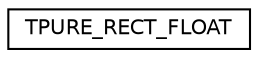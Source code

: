 digraph "Graphical Class Hierarchy"
{
 // LATEX_PDF_SIZE
  edge [fontname="Helvetica",fontsize="10",labelfontname="Helvetica",labelfontsize="10"];
  node [fontname="Helvetica",fontsize="10",shape=record];
  rankdir="LR";
  Node0 [label="TPURE_RECT_FLOAT",height=0.2,width=0.4,color="black", fillcolor="white", style="filled",URL="$struct_t_p_u_r_e___r_e_c_t___f_l_o_a_t.html",tooltip="Simple rectangle."];
}
